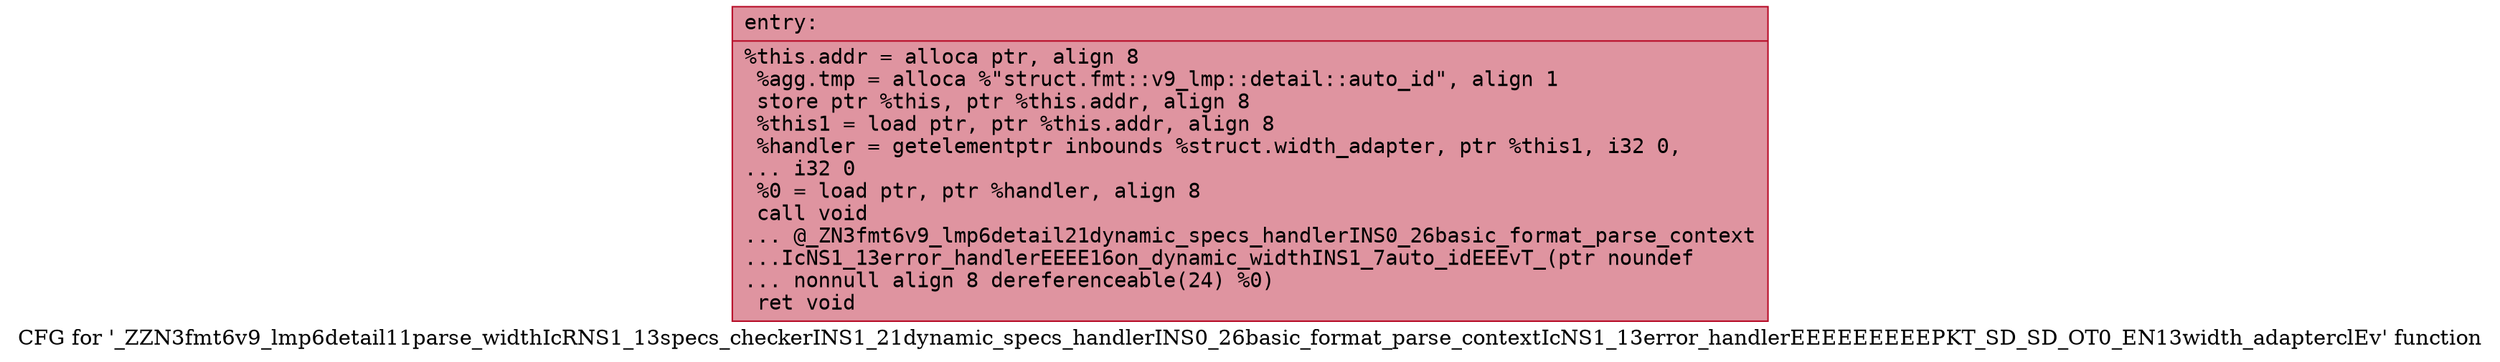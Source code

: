 digraph "CFG for '_ZZN3fmt6v9_lmp6detail11parse_widthIcRNS1_13specs_checkerINS1_21dynamic_specs_handlerINS0_26basic_format_parse_contextIcNS1_13error_handlerEEEEEEEEEPKT_SD_SD_OT0_EN13width_adapterclEv' function" {
	label="CFG for '_ZZN3fmt6v9_lmp6detail11parse_widthIcRNS1_13specs_checkerINS1_21dynamic_specs_handlerINS0_26basic_format_parse_contextIcNS1_13error_handlerEEEEEEEEEPKT_SD_SD_OT0_EN13width_adapterclEv' function";

	Node0x556bfeacdcc0 [shape=record,color="#b70d28ff", style=filled, fillcolor="#b70d2870" fontname="Courier",label="{entry:\l|  %this.addr = alloca ptr, align 8\l  %agg.tmp = alloca %\"struct.fmt::v9_lmp::detail::auto_id\", align 1\l  store ptr %this, ptr %this.addr, align 8\l  %this1 = load ptr, ptr %this.addr, align 8\l  %handler = getelementptr inbounds %struct.width_adapter, ptr %this1, i32 0,\l... i32 0\l  %0 = load ptr, ptr %handler, align 8\l  call void\l... @_ZN3fmt6v9_lmp6detail21dynamic_specs_handlerINS0_26basic_format_parse_context\l...IcNS1_13error_handlerEEEE16on_dynamic_widthINS1_7auto_idEEEvT_(ptr noundef\l... nonnull align 8 dereferenceable(24) %0)\l  ret void\l}"];
}
